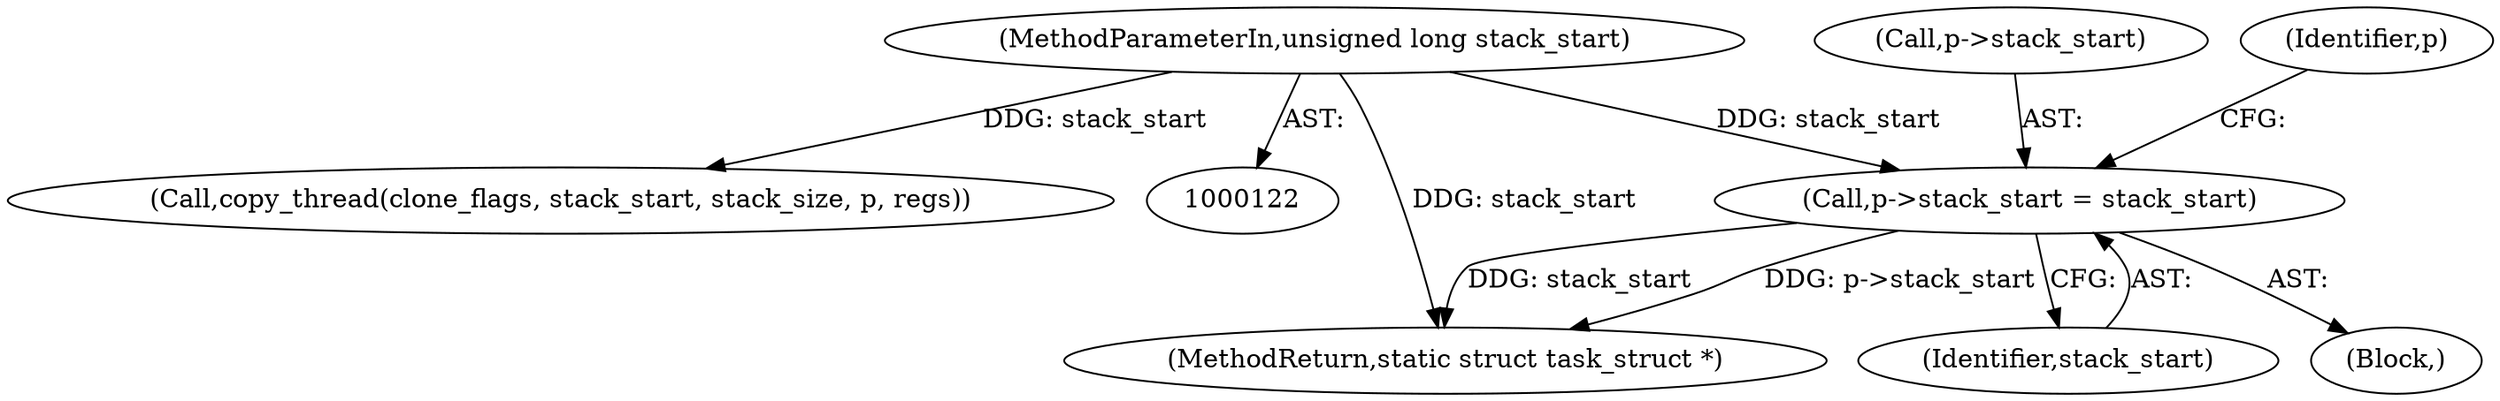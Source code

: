 digraph "0_linux_b69f2292063d2caf37ca9aec7d63ded203701bf3_1@pointer" {
"1000538" [label="(Call,p->stack_start = stack_start)"];
"1000124" [label="(MethodParameterIn,unsigned long stack_start)"];
"1000130" [label="(Block,)"];
"1000538" [label="(Call,p->stack_start = stack_start)"];
"1000539" [label="(Call,p->stack_start)"];
"1001149" [label="(MethodReturn,static struct task_struct *)"];
"1000124" [label="(MethodParameterIn,unsigned long stack_start)"];
"1000617" [label="(Call,copy_thread(clone_flags, stack_start, stack_size, p, regs))"];
"1000544" [label="(Identifier,p)"];
"1000542" [label="(Identifier,stack_start)"];
"1000538" -> "1000130"  [label="AST: "];
"1000538" -> "1000542"  [label="CFG: "];
"1000539" -> "1000538"  [label="AST: "];
"1000542" -> "1000538"  [label="AST: "];
"1000544" -> "1000538"  [label="CFG: "];
"1000538" -> "1001149"  [label="DDG: stack_start"];
"1000538" -> "1001149"  [label="DDG: p->stack_start"];
"1000124" -> "1000538"  [label="DDG: stack_start"];
"1000124" -> "1000122"  [label="AST: "];
"1000124" -> "1001149"  [label="DDG: stack_start"];
"1000124" -> "1000617"  [label="DDG: stack_start"];
}
